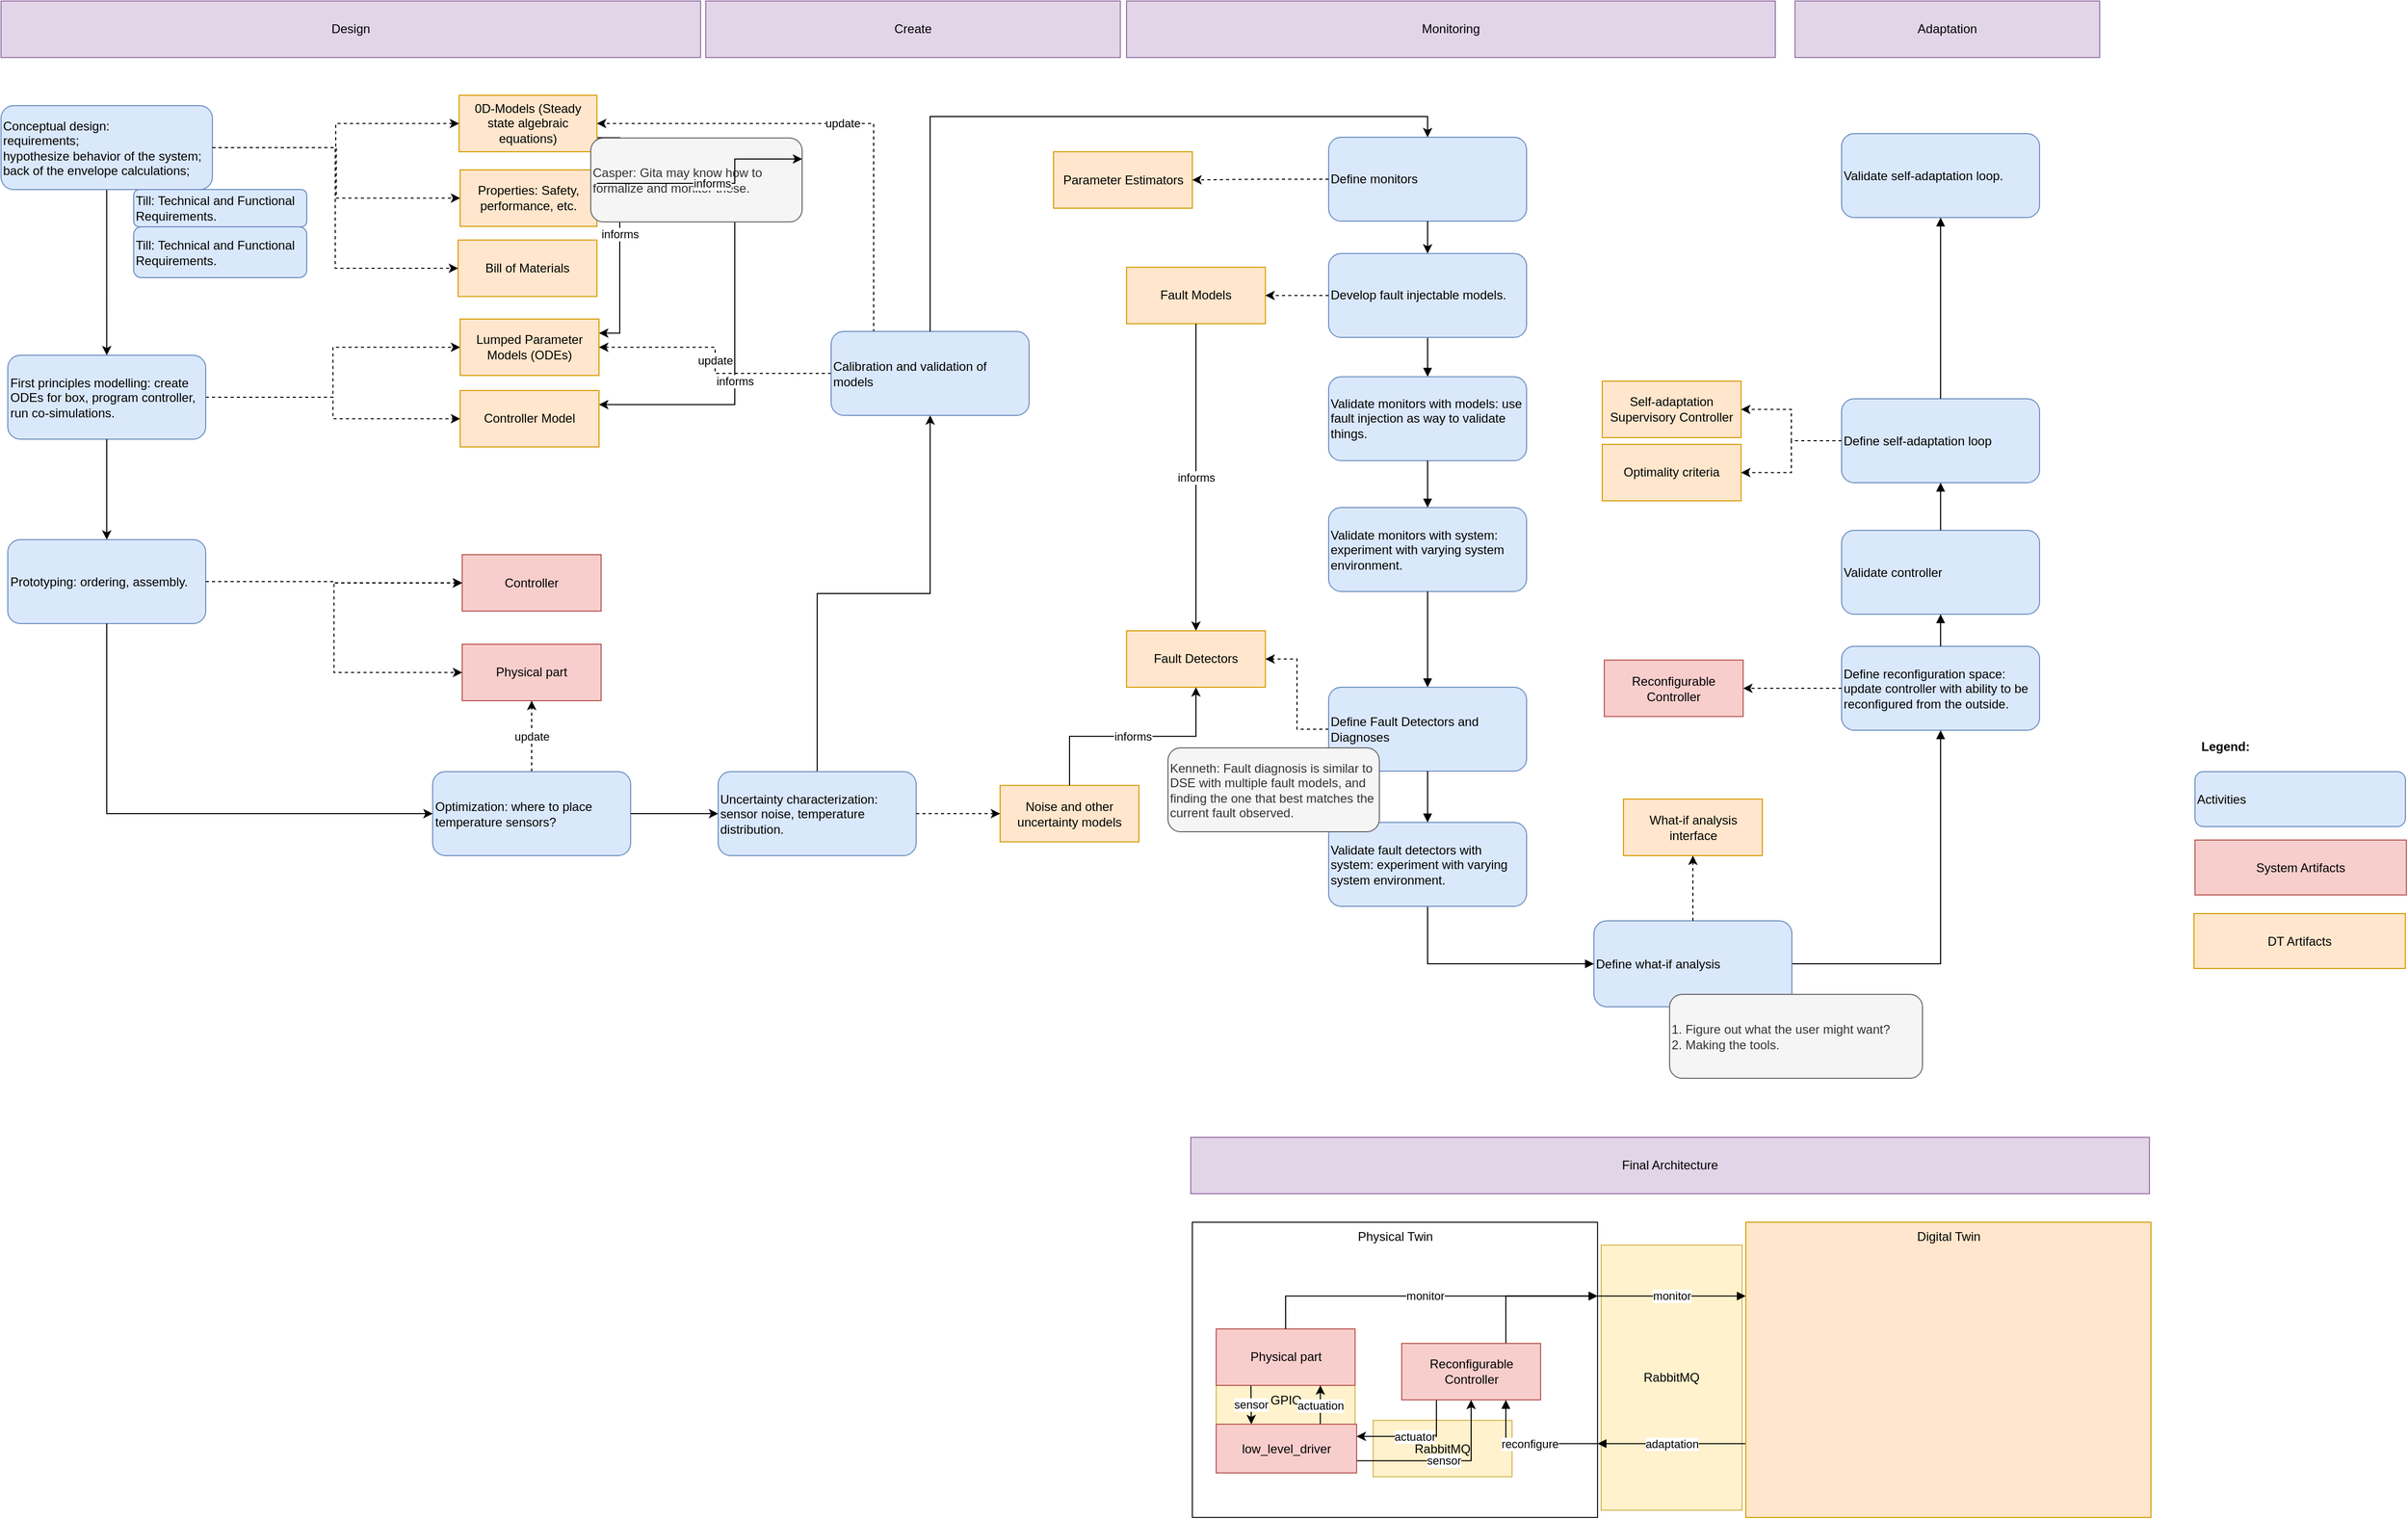 <mxfile compressed="false" version="13.5.1" type="device">
  <diagram id="1IEk_Nb3fTFsxIXIZDjR" name="Page-1">
    <mxGraphModel dx="1678" dy="1795" grid="0" gridSize="10" guides="1" tooltips="1" connect="1" arrows="1" fold="1" page="0" pageScale="1" pageWidth="850" pageHeight="1100" math="0" shadow="0">
      <root>
        <mxCell id="0" />
        <mxCell id="1" parent="0" />
        <mxCell id="XPaDr9P8O5qwsFQGAHVm-8" value="RabbitMQ" style="rounded=0;whiteSpace=wrap;html=1;align=center;fillColor=#fff2cc;strokeColor=#d6b656;" parent="1" vertex="1">
          <mxGeometry x="1397" y="716" width="136" height="256" as="geometry" />
        </mxCell>
        <mxCell id="Xfdw-Jkxc4dPvAUYHgu_-67" value="Physical Twin" style="rounded=0;whiteSpace=wrap;html=1;align=center;verticalAlign=top;fillColor=none;strokeColor=#121212;" parent="1" vertex="1">
          <mxGeometry x="1002.53" y="694" width="390.94" height="285" as="geometry" />
        </mxCell>
        <mxCell id="XPaDr9P8O5qwsFQGAHVm-7" value="GPIO" style="rounded=0;whiteSpace=wrap;html=1;align=center;fillColor=#fff2cc;strokeColor=#d6b656;" parent="1" vertex="1">
          <mxGeometry x="1025.53" y="841" width="134" height="49" as="geometry" />
        </mxCell>
        <mxCell id="XPaDr9P8O5qwsFQGAHVm-6" value="RabbitMQ" style="rounded=0;whiteSpace=wrap;html=1;align=center;fillColor=#fff2cc;strokeColor=#d6b656;" parent="1" vertex="1">
          <mxGeometry x="1177" y="885.25" width="134" height="54.5" as="geometry" />
        </mxCell>
        <mxCell id="Xfdw-Jkxc4dPvAUYHgu_-7" style="edgeStyle=orthogonalEdgeStyle;rounded=0;orthogonalLoop=1;jettySize=auto;html=1;" parent="1" source="Xfdw-Jkxc4dPvAUYHgu_-10" target="Xfdw-Jkxc4dPvAUYHgu_-14" edge="1">
          <mxGeometry relative="1" as="geometry">
            <mxPoint x="-100.983" y="-269" as="sourcePoint" />
          </mxGeometry>
        </mxCell>
        <mxCell id="Xfdw-Jkxc4dPvAUYHgu_-20" style="edgeStyle=orthogonalEdgeStyle;rounded=0;orthogonalLoop=1;jettySize=auto;html=1;dashed=1;" parent="1" source="Xfdw-Jkxc4dPvAUYHgu_-10" target="Xfdw-Jkxc4dPvAUYHgu_-19" edge="1">
          <mxGeometry relative="1" as="geometry" />
        </mxCell>
        <mxCell id="Xfdw-Jkxc4dPvAUYHgu_-10" value="&lt;span&gt;Conceptual design:&amp;nbsp;&lt;/span&gt;&lt;br&gt;&lt;span&gt;requirements;&amp;nbsp;&lt;/span&gt;&lt;br&gt;&lt;span&gt;hypothesize behavior of the system;&amp;nbsp;&lt;/span&gt;&lt;br&gt;&lt;span&gt;back of the envelope calculations;&lt;/span&gt;" style="rounded=1;whiteSpace=wrap;html=1;align=left;fillColor=#dae8fc;strokeColor=#6c8ebf;" parent="1" vertex="1">
          <mxGeometry x="-147" y="-384" width="203.937" height="81" as="geometry" />
        </mxCell>
        <mxCell id="Xfdw-Jkxc4dPvAUYHgu_-32" value="informs" style="edgeStyle=orthogonalEdgeStyle;rounded=0;orthogonalLoop=1;jettySize=auto;html=1;entryX=1;entryY=0.25;entryDx=0;entryDy=0;exitX=1;exitY=0.75;exitDx=0;exitDy=0;" parent="1" source="Xfdw-Jkxc4dPvAUYHgu_-12" target="Xfdw-Jkxc4dPvAUYHgu_-21" edge="1">
          <mxGeometry relative="1" as="geometry" />
        </mxCell>
        <mxCell id="Xfdw-Jkxc4dPvAUYHgu_-12" value="0D-Models (Steady state algebraic equations)" style="rounded=0;whiteSpace=wrap;html=1;align=center;fillColor=#ffe6cc;strokeColor=#d79b00;" parent="1" vertex="1">
          <mxGeometry x="295" y="-394" width="133" height="54.5" as="geometry" />
        </mxCell>
        <mxCell id="Xfdw-Jkxc4dPvAUYHgu_-13" style="edgeStyle=orthogonalEdgeStyle;rounded=0;orthogonalLoop=1;jettySize=auto;html=1;dashed=1;" parent="1" source="Xfdw-Jkxc4dPvAUYHgu_-10" target="Xfdw-Jkxc4dPvAUYHgu_-12" edge="1">
          <mxGeometry relative="1" as="geometry">
            <mxPoint x="248.5" y="-186.517" as="sourcePoint" />
            <mxPoint x="15.5" y="-294" as="targetPoint" />
          </mxGeometry>
        </mxCell>
        <mxCell id="Xfdw-Jkxc4dPvAUYHgu_-22" style="edgeStyle=orthogonalEdgeStyle;rounded=0;orthogonalLoop=1;jettySize=auto;html=1;dashed=1;" parent="1" source="Xfdw-Jkxc4dPvAUYHgu_-14" target="Xfdw-Jkxc4dPvAUYHgu_-21" edge="1">
          <mxGeometry relative="1" as="geometry" />
        </mxCell>
        <mxCell id="Xfdw-Jkxc4dPvAUYHgu_-24" style="edgeStyle=orthogonalEdgeStyle;rounded=0;orthogonalLoop=1;jettySize=auto;html=1;dashed=1;" parent="1" source="Xfdw-Jkxc4dPvAUYHgu_-14" target="Xfdw-Jkxc4dPvAUYHgu_-23" edge="1">
          <mxGeometry relative="1" as="geometry" />
        </mxCell>
        <mxCell id="Xfdw-Jkxc4dPvAUYHgu_-14" value="First principles modelling: create ODEs for box, program controller, run co-simulations." style="rounded=1;whiteSpace=wrap;html=1;align=left;fillColor=#dae8fc;strokeColor=#6c8ebf;" parent="1" vertex="1">
          <mxGeometry x="-140.5" y="-143" width="191" height="81" as="geometry" />
        </mxCell>
        <mxCell id="Xfdw-Jkxc4dPvAUYHgu_-17" value="System Artifacts" style="rounded=0;whiteSpace=wrap;html=1;align=center;fillColor=#f8cecc;strokeColor=#b85450;" parent="1" vertex="1">
          <mxGeometry x="1970" y="325" width="203.937" height="53" as="geometry" />
        </mxCell>
        <mxCell id="Xfdw-Jkxc4dPvAUYHgu_-18" value="DT Artifacts" style="rounded=0;whiteSpace=wrap;html=1;align=center;fillColor=#ffe6cc;strokeColor=#d79b00;" parent="1" vertex="1">
          <mxGeometry x="1969" y="396" width="203.937" height="53" as="geometry" />
        </mxCell>
        <mxCell id="Xfdw-Jkxc4dPvAUYHgu_-34" value="informs" style="edgeStyle=orthogonalEdgeStyle;rounded=0;orthogonalLoop=1;jettySize=auto;html=1;entryX=1;entryY=0.25;entryDx=0;entryDy=0;" parent="1" source="eqjgwghVcDIJU0efO2f4-1" target="Xfdw-Jkxc4dPvAUYHgu_-23" edge="1">
          <mxGeometry relative="1" as="geometry">
            <Array as="points">
              <mxPoint x="561" y="-95" />
            </Array>
          </mxGeometry>
        </mxCell>
        <mxCell id="Xfdw-Jkxc4dPvAUYHgu_-19" value="Properties: Safety, performance, etc." style="rounded=0;whiteSpace=wrap;html=1;align=center;fillColor=#ffe6cc;strokeColor=#d79b00;" parent="1" vertex="1">
          <mxGeometry x="296" y="-322" width="132" height="54.5" as="geometry" />
        </mxCell>
        <mxCell id="Xfdw-Jkxc4dPvAUYHgu_-21" value="Lumped Parameter Models (ODEs)" style="rounded=0;whiteSpace=wrap;html=1;align=center;fillColor=#ffe6cc;strokeColor=#d79b00;" parent="1" vertex="1">
          <mxGeometry x="296" y="-178" width="134" height="54.5" as="geometry" />
        </mxCell>
        <mxCell id="Xfdw-Jkxc4dPvAUYHgu_-23" value="Controller Model" style="rounded=0;whiteSpace=wrap;html=1;align=center;fillColor=#ffe6cc;strokeColor=#d79b00;" parent="1" vertex="1">
          <mxGeometry x="296" y="-109" width="134" height="54.5" as="geometry" />
        </mxCell>
        <mxCell id="Xfdw-Jkxc4dPvAUYHgu_-50" style="edgeStyle=orthogonalEdgeStyle;rounded=0;orthogonalLoop=1;jettySize=auto;html=1;dashed=1;" parent="1" source="Xfdw-Jkxc4dPvAUYHgu_-25" target="Xfdw-Jkxc4dPvAUYHgu_-49" edge="1">
          <mxGeometry relative="1" as="geometry" />
        </mxCell>
        <mxCell id="Xfdw-Jkxc4dPvAUYHgu_-25" value="Prototyping: ordering, assembly." style="rounded=1;whiteSpace=wrap;html=1;align=left;fillColor=#dae8fc;strokeColor=#6c8ebf;" parent="1" vertex="1">
          <mxGeometry x="-140.5" y="35" width="191" height="81" as="geometry" />
        </mxCell>
        <mxCell id="Xfdw-Jkxc4dPvAUYHgu_-26" value="Bill of Materials" style="rounded=0;whiteSpace=wrap;html=1;align=center;fillColor=#ffe6cc;strokeColor=#d79b00;" parent="1" vertex="1">
          <mxGeometry x="294" y="-254.25" width="134" height="54.5" as="geometry" />
        </mxCell>
        <mxCell id="Xfdw-Jkxc4dPvAUYHgu_-27" style="edgeStyle=orthogonalEdgeStyle;rounded=0;orthogonalLoop=1;jettySize=auto;html=1;dashed=1;entryX=0;entryY=0.5;entryDx=0;entryDy=0;" parent="1" source="Xfdw-Jkxc4dPvAUYHgu_-10" target="Xfdw-Jkxc4dPvAUYHgu_-26" edge="1">
          <mxGeometry relative="1" as="geometry">
            <mxPoint x="66.937" y="-333.5" as="sourcePoint" />
            <mxPoint x="404.0" y="-298.75" as="targetPoint" />
          </mxGeometry>
        </mxCell>
        <mxCell id="Xfdw-Jkxc4dPvAUYHgu_-28" style="edgeStyle=orthogonalEdgeStyle;rounded=0;orthogonalLoop=1;jettySize=auto;html=1;" parent="1" source="Xfdw-Jkxc4dPvAUYHgu_-14" target="Xfdw-Jkxc4dPvAUYHgu_-25" edge="1">
          <mxGeometry relative="1" as="geometry">
            <mxPoint x="-35.083" y="-293" as="sourcePoint" />
            <mxPoint x="-35" y="-133" as="targetPoint" />
          </mxGeometry>
        </mxCell>
        <mxCell id="Xfdw-Jkxc4dPvAUYHgu_-29" value="Physical part" style="rounded=0;whiteSpace=wrap;html=1;align=center;fillColor=#f8cecc;strokeColor=#b85450;" parent="1" vertex="1">
          <mxGeometry x="298" y="136" width="134" height="54.5" as="geometry" />
        </mxCell>
        <mxCell id="Xfdw-Jkxc4dPvAUYHgu_-37" value="update" style="edgeStyle=orthogonalEdgeStyle;rounded=0;orthogonalLoop=1;jettySize=auto;html=1;entryX=1;entryY=0.5;entryDx=0;entryDy=0;dashed=1;exitX=0.25;exitY=0;exitDx=0;exitDy=0;" parent="1" source="Xfdw-Jkxc4dPvAUYHgu_-38" target="Xfdw-Jkxc4dPvAUYHgu_-12" edge="1">
          <mxGeometry relative="1" as="geometry">
            <Array as="points">
              <mxPoint x="695" y="-166" />
              <mxPoint x="695" y="-367" />
            </Array>
          </mxGeometry>
        </mxCell>
        <mxCell id="Xfdw-Jkxc4dPvAUYHgu_-41" value="update" style="edgeStyle=orthogonalEdgeStyle;rounded=0;orthogonalLoop=1;jettySize=auto;html=1;dashed=1;" parent="1" source="Xfdw-Jkxc4dPvAUYHgu_-31" target="Xfdw-Jkxc4dPvAUYHgu_-29" edge="1">
          <mxGeometry relative="1" as="geometry" />
        </mxCell>
        <mxCell id="Xfdw-Jkxc4dPvAUYHgu_-31" value="Optimization: where to place temperature sensors?" style="rounded=1;whiteSpace=wrap;html=1;align=left;fillColor=#dae8fc;strokeColor=#6c8ebf;" parent="1" vertex="1">
          <mxGeometry x="269.5" y="259" width="191" height="81" as="geometry" />
        </mxCell>
        <mxCell id="Xfdw-Jkxc4dPvAUYHgu_-36" style="edgeStyle=orthogonalEdgeStyle;rounded=0;orthogonalLoop=1;jettySize=auto;html=1;exitX=0.5;exitY=1;exitDx=0;exitDy=0;entryX=0;entryY=0.5;entryDx=0;entryDy=0;" parent="1" source="Xfdw-Jkxc4dPvAUYHgu_-25" target="Xfdw-Jkxc4dPvAUYHgu_-31" edge="1">
          <mxGeometry relative="1" as="geometry">
            <mxPoint x="-35" y="-52" as="sourcePoint" />
            <mxPoint x="-35" y="45" as="targetPoint" />
          </mxGeometry>
        </mxCell>
        <mxCell id="Xfdw-Jkxc4dPvAUYHgu_-39" value="update" style="edgeStyle=orthogonalEdgeStyle;rounded=0;orthogonalLoop=1;jettySize=auto;html=1;entryX=1;entryY=0.5;entryDx=0;entryDy=0;dashed=1;" parent="1" source="Xfdw-Jkxc4dPvAUYHgu_-38" target="Xfdw-Jkxc4dPvAUYHgu_-21" edge="1">
          <mxGeometry relative="1" as="geometry" />
        </mxCell>
        <mxCell id="Xfdw-Jkxc4dPvAUYHgu_-38" value="Calibration and validation of models" style="rounded=1;whiteSpace=wrap;html=1;align=left;fillColor=#dae8fc;strokeColor=#6c8ebf;" parent="1" vertex="1">
          <mxGeometry x="654" y="-166" width="191" height="81" as="geometry" />
        </mxCell>
        <mxCell id="Xfdw-Jkxc4dPvAUYHgu_-40" style="edgeStyle=orthogonalEdgeStyle;rounded=0;orthogonalLoop=1;jettySize=auto;html=1;" parent="1" source="Xfdw-Jkxc4dPvAUYHgu_-96" target="Xfdw-Jkxc4dPvAUYHgu_-38" edge="1">
          <mxGeometry relative="1" as="geometry">
            <mxPoint x="-35" y="126" as="sourcePoint" />
            <mxPoint x="828" y="126" as="targetPoint" />
          </mxGeometry>
        </mxCell>
        <mxCell id="Xfdw-Jkxc4dPvAUYHgu_-42" value="&lt;span style=&quot;text-align: center&quot;&gt;Activities&lt;/span&gt;" style="rounded=1;whiteSpace=wrap;html=1;align=left;fillColor=#dae8fc;strokeColor=#6c8ebf;" parent="1" vertex="1">
          <mxGeometry x="1970" y="259" width="203" height="53" as="geometry" />
        </mxCell>
        <mxCell id="Xfdw-Jkxc4dPvAUYHgu_-44" value="Design" style="rounded=0;whiteSpace=wrap;html=1;align=center;fillColor=#e1d5e7;strokeColor=#9673a6;" parent="1" vertex="1">
          <mxGeometry x="-147" y="-485" width="675" height="54.5" as="geometry" />
        </mxCell>
        <mxCell id="Xfdw-Jkxc4dPvAUYHgu_-45" value="Monitoring" style="rounded=0;whiteSpace=wrap;html=1;align=center;fillColor=#e1d5e7;strokeColor=#9673a6;" parent="1" vertex="1">
          <mxGeometry x="939" y="-485" width="626" height="54.5" as="geometry" />
        </mxCell>
        <mxCell id="Xfdw-Jkxc4dPvAUYHgu_-46" value="Define reconfiguration space: update controller with ability to be reconfigured from the outside." style="rounded=1;whiteSpace=wrap;html=1;align=left;fillColor=#dae8fc;strokeColor=#6c8ebf;" parent="1" vertex="1">
          <mxGeometry x="1629" y="138" width="191" height="81" as="geometry" />
        </mxCell>
        <mxCell id="Xfdw-Jkxc4dPvAUYHgu_-52" value="Define monitors" style="rounded=1;whiteSpace=wrap;html=1;align=left;fillColor=#dae8fc;strokeColor=#6c8ebf;" parent="1" vertex="1">
          <mxGeometry x="1134" y="-353.5" width="191" height="81" as="geometry" />
        </mxCell>
        <mxCell id="Xfdw-Jkxc4dPvAUYHgu_-54" value="Parameter Estimators" style="rounded=0;whiteSpace=wrap;html=1;align=center;fillColor=#ffe6cc;strokeColor=#d79b00;" parent="1" vertex="1">
          <mxGeometry x="868.53" y="-339.5" width="134" height="54.5" as="geometry" />
        </mxCell>
        <mxCell id="Xfdw-Jkxc4dPvAUYHgu_-74" style="edgeStyle=orthogonalEdgeStyle;rounded=0;orthogonalLoop=1;jettySize=auto;html=1;endArrow=block;endFill=1;" parent="1" source="Xfdw-Jkxc4dPvAUYHgu_-55" target="Xfdw-Jkxc4dPvAUYHgu_-75" edge="1">
          <mxGeometry relative="1" as="geometry" />
        </mxCell>
        <mxCell id="Xfdw-Jkxc4dPvAUYHgu_-55" value="Develop fault injectable models." style="rounded=1;whiteSpace=wrap;html=1;align=left;fillColor=#dae8fc;strokeColor=#6c8ebf;" parent="1" vertex="1">
          <mxGeometry x="1134" y="-241.25" width="191" height="81" as="geometry" />
        </mxCell>
        <mxCell id="Xfdw-Jkxc4dPvAUYHgu_-57" style="edgeStyle=orthogonalEdgeStyle;rounded=0;orthogonalLoop=1;jettySize=auto;html=1;" parent="1" source="Xfdw-Jkxc4dPvAUYHgu_-52" target="Xfdw-Jkxc4dPvAUYHgu_-55" edge="1">
          <mxGeometry relative="1" as="geometry">
            <mxPoint x="1016" y="-298.75" as="sourcePoint" />
            <mxPoint x="1090" y="-298.75" as="targetPoint" />
          </mxGeometry>
        </mxCell>
        <mxCell id="Xfdw-Jkxc4dPvAUYHgu_-58" value="Fault Detectors" style="rounded=0;whiteSpace=wrap;html=1;align=center;fillColor=#ffe6cc;strokeColor=#d79b00;" parent="1" vertex="1">
          <mxGeometry x="939" y="123" width="134" height="54.5" as="geometry" />
        </mxCell>
        <mxCell id="Xfdw-Jkxc4dPvAUYHgu_-60" style="edgeStyle=orthogonalEdgeStyle;rounded=0;orthogonalLoop=1;jettySize=auto;html=1;dashed=1;" parent="1" source="Xfdw-Jkxc4dPvAUYHgu_-52" target="Xfdw-Jkxc4dPvAUYHgu_-54" edge="1">
          <mxGeometry relative="1" as="geometry">
            <mxPoint x="40.937" y="-333.529" as="sourcePoint" />
            <mxPoint x="378" y="-298.706" as="targetPoint" />
          </mxGeometry>
        </mxCell>
        <mxCell id="Xfdw-Jkxc4dPvAUYHgu_-61" style="edgeStyle=orthogonalEdgeStyle;rounded=0;orthogonalLoop=1;jettySize=auto;html=1;dashed=1;exitX=0;exitY=0.5;exitDx=0;exitDy=0;entryX=1;entryY=0.5;entryDx=0;entryDy=0;" parent="1" source="Xfdw-Jkxc4dPvAUYHgu_-106" target="Xfdw-Jkxc4dPvAUYHgu_-58" edge="1">
          <mxGeometry relative="1" as="geometry">
            <mxPoint x="1281" y="-298.706" as="sourcePoint" />
            <mxPoint x="1408" y="-324.706" as="targetPoint" />
          </mxGeometry>
        </mxCell>
        <mxCell id="Xfdw-Jkxc4dPvAUYHgu_-68" value="monitor" style="edgeStyle=orthogonalEdgeStyle;rounded=0;orthogonalLoop=1;jettySize=auto;html=1;exitX=1;exitY=0.25;exitDx=0;exitDy=0;entryX=0;entryY=0.25;entryDx=0;entryDy=0;endArrow=block;endFill=1;" parent="1" source="Xfdw-Jkxc4dPvAUYHgu_-67" target="Xfdw-Jkxc4dPvAUYHgu_-114" edge="1">
          <mxGeometry relative="1" as="geometry" />
        </mxCell>
        <mxCell id="Xfdw-Jkxc4dPvAUYHgu_-69" value="adaptation" style="edgeStyle=orthogonalEdgeStyle;rounded=0;orthogonalLoop=1;jettySize=auto;html=1;endArrow=block;endFill=1;exitX=0;exitY=0.75;exitDx=0;exitDy=0;entryX=1;entryY=0.75;entryDx=0;entryDy=0;" parent="1" source="Xfdw-Jkxc4dPvAUYHgu_-114" target="Xfdw-Jkxc4dPvAUYHgu_-67" edge="1">
          <mxGeometry relative="1" as="geometry">
            <mxPoint x="1461.467" y="874.22" as="sourcePoint" />
            <mxPoint x="1605.53" y="874.22" as="targetPoint" />
          </mxGeometry>
        </mxCell>
        <mxCell id="Xfdw-Jkxc4dPvAUYHgu_-70" value="Adaptation" style="rounded=0;whiteSpace=wrap;html=1;align=center;fillColor=#e1d5e7;strokeColor=#9673a6;" parent="1" vertex="1">
          <mxGeometry x="1584" y="-485" width="294" height="54.5" as="geometry" />
        </mxCell>
        <mxCell id="Xfdw-Jkxc4dPvAUYHgu_-72" style="edgeStyle=orthogonalEdgeStyle;rounded=0;orthogonalLoop=1;jettySize=auto;html=1;entryX=0.5;entryY=0;entryDx=0;entryDy=0;exitX=0.5;exitY=0;exitDx=0;exitDy=0;" parent="1" source="Xfdw-Jkxc4dPvAUYHgu_-38" target="Xfdw-Jkxc4dPvAUYHgu_-52" edge="1">
          <mxGeometry relative="1" as="geometry">
            <mxPoint x="827.5" y="-4.25" as="sourcePoint" />
            <mxPoint x="827.5" y="-58" as="targetPoint" />
          </mxGeometry>
        </mxCell>
        <mxCell id="Xfdw-Jkxc4dPvAUYHgu_-73" value="Validate monitors with system: experiment with varying system environment." style="rounded=1;whiteSpace=wrap;html=1;align=left;fillColor=#dae8fc;strokeColor=#6c8ebf;" parent="1" vertex="1">
          <mxGeometry x="1134" y="4" width="191" height="81" as="geometry" />
        </mxCell>
        <mxCell id="Xfdw-Jkxc4dPvAUYHgu_-75" value="Validate monitors with models: use fault injection as way to validate things." style="rounded=1;whiteSpace=wrap;html=1;align=left;fillColor=#dae8fc;strokeColor=#6c8ebf;" parent="1" vertex="1">
          <mxGeometry x="1134" y="-122.25" width="191" height="81" as="geometry" />
        </mxCell>
        <mxCell id="Xfdw-Jkxc4dPvAUYHgu_-76" style="edgeStyle=orthogonalEdgeStyle;rounded=0;orthogonalLoop=1;jettySize=auto;html=1;endArrow=block;endFill=1;" parent="1" source="Xfdw-Jkxc4dPvAUYHgu_-75" target="Xfdw-Jkxc4dPvAUYHgu_-73" edge="1">
          <mxGeometry relative="1" as="geometry">
            <mxPoint x="1185.5" y="-146" as="sourcePoint" />
            <mxPoint x="1185.5" y="-88" as="targetPoint" />
          </mxGeometry>
        </mxCell>
        <mxCell id="Xfdw-Jkxc4dPvAUYHgu_-77" style="edgeStyle=orthogonalEdgeStyle;rounded=0;orthogonalLoop=1;jettySize=auto;html=1;endArrow=block;endFill=1;entryX=0.5;entryY=1;entryDx=0;entryDy=0;" parent="1" source="Xfdw-Jkxc4dPvAUYHgu_-63" target="Xfdw-Jkxc4dPvAUYHgu_-46" edge="1">
          <mxGeometry relative="1" as="geometry">
            <mxPoint x="1185.5" y="-7" as="sourcePoint" />
            <mxPoint x="1185.5" y="50.5" as="targetPoint" />
          </mxGeometry>
        </mxCell>
        <mxCell id="Xfdw-Jkxc4dPvAUYHgu_-63" value="Define what-if analysis" style="rounded=1;whiteSpace=wrap;html=1;align=left;fillColor=#dae8fc;strokeColor=#6c8ebf;" parent="1" vertex="1">
          <mxGeometry x="1390" y="403" width="191" height="83" as="geometry" />
        </mxCell>
        <mxCell id="Xfdw-Jkxc4dPvAUYHgu_-78" style="edgeStyle=orthogonalEdgeStyle;rounded=0;orthogonalLoop=1;jettySize=auto;html=1;endArrow=block;endFill=1;exitX=0.5;exitY=1;exitDx=0;exitDy=0;" parent="1" source="Xfdw-Jkxc4dPvAUYHgu_-73" target="Xfdw-Jkxc4dPvAUYHgu_-106" edge="1">
          <mxGeometry relative="1" as="geometry">
            <mxPoint x="1175.5" y="121.5" as="sourcePoint" />
            <mxPoint x="1976.5" y="214.5" as="targetPoint" />
          </mxGeometry>
        </mxCell>
        <mxCell id="Xfdw-Jkxc4dPvAUYHgu_-79" value="Validate controller" style="rounded=1;whiteSpace=wrap;html=1;align=left;fillColor=#dae8fc;strokeColor=#6c8ebf;" parent="1" vertex="1">
          <mxGeometry x="1629" y="26" width="191" height="81" as="geometry" />
        </mxCell>
        <mxCell id="Xfdw-Jkxc4dPvAUYHgu_-80" style="edgeStyle=orthogonalEdgeStyle;rounded=0;orthogonalLoop=1;jettySize=auto;html=1;endArrow=block;endFill=1;" parent="1" source="Xfdw-Jkxc4dPvAUYHgu_-46" target="Xfdw-Jkxc4dPvAUYHgu_-79" edge="1">
          <mxGeometry relative="1" as="geometry">
            <mxPoint x="1185.5" y="321" as="sourcePoint" />
            <mxPoint x="1734.5" y="229" as="targetPoint" />
          </mxGeometry>
        </mxCell>
        <mxCell id="Xfdw-Jkxc4dPvAUYHgu_-81" value="Define self-adaptation loop" style="rounded=1;whiteSpace=wrap;html=1;align=left;fillColor=#dae8fc;strokeColor=#6c8ebf;" parent="1" vertex="1">
          <mxGeometry x="1629" y="-101" width="191" height="81" as="geometry" />
        </mxCell>
        <mxCell id="Xfdw-Jkxc4dPvAUYHgu_-82" style="edgeStyle=orthogonalEdgeStyle;rounded=0;orthogonalLoop=1;jettySize=auto;html=1;endArrow=block;endFill=1;" parent="1" source="Xfdw-Jkxc4dPvAUYHgu_-79" target="Xfdw-Jkxc4dPvAUYHgu_-81" edge="1">
          <mxGeometry relative="1" as="geometry">
            <mxPoint x="1734.5" y="148" as="sourcePoint" />
            <mxPoint x="1734.5" y="117" as="targetPoint" />
          </mxGeometry>
        </mxCell>
        <mxCell id="Xfdw-Jkxc4dPvAUYHgu_-83" value="Self-adaptation Supervisory Controller" style="rounded=0;whiteSpace=wrap;html=1;align=center;fillColor=#ffe6cc;strokeColor=#d79b00;" parent="1" vertex="1">
          <mxGeometry x="1398" y="-118" width="134" height="54.5" as="geometry" />
        </mxCell>
        <mxCell id="Xfdw-Jkxc4dPvAUYHgu_-84" value="Optimality criteria" style="rounded=0;whiteSpace=wrap;html=1;align=center;fillColor=#ffe6cc;strokeColor=#d79b00;" parent="1" vertex="1">
          <mxGeometry x="1398" y="-57" width="134" height="54.5" as="geometry" />
        </mxCell>
        <mxCell id="Xfdw-Jkxc4dPvAUYHgu_-86" style="edgeStyle=orthogonalEdgeStyle;rounded=0;orthogonalLoop=1;jettySize=auto;html=1;dashed=1;" parent="1" source="Xfdw-Jkxc4dPvAUYHgu_-81" target="Xfdw-Jkxc4dPvAUYHgu_-83" edge="1">
          <mxGeometry relative="1" as="geometry">
            <mxPoint x="1281" y="-298.7" as="sourcePoint" />
            <mxPoint x="1408" y="-246.7" as="targetPoint" />
          </mxGeometry>
        </mxCell>
        <mxCell id="Xfdw-Jkxc4dPvAUYHgu_-87" style="edgeStyle=orthogonalEdgeStyle;rounded=0;orthogonalLoop=1;jettySize=auto;html=1;dashed=1;" parent="1" source="Xfdw-Jkxc4dPvAUYHgu_-81" target="Xfdw-Jkxc4dPvAUYHgu_-84" edge="1">
          <mxGeometry relative="1" as="geometry">
            <mxPoint x="1639" y="-50.5" as="sourcePoint" />
            <mxPoint x="1542" y="-80.7" as="targetPoint" />
          </mxGeometry>
        </mxCell>
        <mxCell id="Xfdw-Jkxc4dPvAUYHgu_-88" value="Validate self-adaptation loop." style="rounded=1;whiteSpace=wrap;html=1;align=left;fillColor=#dae8fc;strokeColor=#6c8ebf;" parent="1" vertex="1">
          <mxGeometry x="1629" y="-357" width="191" height="81" as="geometry" />
        </mxCell>
        <mxCell id="Xfdw-Jkxc4dPvAUYHgu_-89" style="edgeStyle=orthogonalEdgeStyle;rounded=0;orthogonalLoop=1;jettySize=auto;html=1;endArrow=block;endFill=1;" parent="1" source="Xfdw-Jkxc4dPvAUYHgu_-81" target="Xfdw-Jkxc4dPvAUYHgu_-88" edge="1">
          <mxGeometry relative="1" as="geometry">
            <mxPoint x="1734.5" y="36" as="sourcePoint" />
            <mxPoint x="1734.5" y="-10" as="targetPoint" />
          </mxGeometry>
        </mxCell>
        <mxCell id="Xfdw-Jkxc4dPvAUYHgu_-94" value="Noise and other uncertainty models" style="rounded=0;whiteSpace=wrap;html=1;align=center;fillColor=#ffe6cc;strokeColor=#d79b00;" parent="1" vertex="1">
          <mxGeometry x="817" y="272.25" width="134" height="54.5" as="geometry" />
        </mxCell>
        <mxCell id="Xfdw-Jkxc4dPvAUYHgu_-96" value="Uncertainty characterization: sensor noise, temperature distribution." style="rounded=1;whiteSpace=wrap;html=1;align=left;fillColor=#dae8fc;strokeColor=#6c8ebf;" parent="1" vertex="1">
          <mxGeometry x="545" y="259" width="191" height="81" as="geometry" />
        </mxCell>
        <mxCell id="Xfdw-Jkxc4dPvAUYHgu_-97" style="edgeStyle=orthogonalEdgeStyle;rounded=0;orthogonalLoop=1;jettySize=auto;html=1;entryX=0;entryY=0.5;entryDx=0;entryDy=0;" parent="1" source="Xfdw-Jkxc4dPvAUYHgu_-31" target="Xfdw-Jkxc4dPvAUYHgu_-96" edge="1">
          <mxGeometry relative="1" as="geometry">
            <mxPoint x="817.5" y="-14.25" as="sourcePoint" />
            <mxPoint x="817.5" y="-184" as="targetPoint" />
          </mxGeometry>
        </mxCell>
        <mxCell id="Xfdw-Jkxc4dPvAUYHgu_-98" style="edgeStyle=orthogonalEdgeStyle;rounded=0;orthogonalLoop=1;jettySize=auto;html=1;entryX=0;entryY=0.5;entryDx=0;entryDy=0;dashed=1;" parent="1" source="Xfdw-Jkxc4dPvAUYHgu_-96" target="Xfdw-Jkxc4dPvAUYHgu_-94" edge="1">
          <mxGeometry relative="1" as="geometry">
            <mxPoint x="732" y="-292.5" as="sourcePoint" />
            <mxPoint x="510" y="-146.75" as="targetPoint" />
          </mxGeometry>
        </mxCell>
        <mxCell id="Xfdw-Jkxc4dPvAUYHgu_-100" value="informs" style="edgeStyle=orthogonalEdgeStyle;rounded=0;orthogonalLoop=1;jettySize=auto;html=1;" parent="1" source="Xfdw-Jkxc4dPvAUYHgu_-94" target="Xfdw-Jkxc4dPvAUYHgu_-58" edge="1">
          <mxGeometry relative="1" as="geometry">
            <mxPoint x="502" y="-298.7" as="sourcePoint" />
            <mxPoint x="510" y="-85.75" as="targetPoint" />
          </mxGeometry>
        </mxCell>
        <mxCell id="Xfdw-Jkxc4dPvAUYHgu_-49" value="Controller" style="rounded=0;whiteSpace=wrap;html=1;align=center;fillColor=#f8cecc;strokeColor=#b85450;" parent="1" vertex="1">
          <mxGeometry x="298" y="49.5" width="134" height="54.5" as="geometry" />
        </mxCell>
        <mxCell id="Xfdw-Jkxc4dPvAUYHgu_-101" style="edgeStyle=orthogonalEdgeStyle;rounded=0;orthogonalLoop=1;jettySize=auto;html=1;dashed=1;" parent="1" source="Xfdw-Jkxc4dPvAUYHgu_-25" target="Xfdw-Jkxc4dPvAUYHgu_-49" edge="1">
          <mxGeometry relative="1" as="geometry">
            <mxPoint x="50.5" y="75.571" as="sourcePoint" />
            <mxPoint x="365" y="153" as="targetPoint" />
          </mxGeometry>
        </mxCell>
        <mxCell id="Xfdw-Jkxc4dPvAUYHgu_-102" style="edgeStyle=orthogonalEdgeStyle;rounded=0;orthogonalLoop=1;jettySize=auto;html=1;dashed=1;entryX=0;entryY=0.5;entryDx=0;entryDy=0;" parent="1" source="Xfdw-Jkxc4dPvAUYHgu_-25" target="Xfdw-Jkxc4dPvAUYHgu_-29" edge="1">
          <mxGeometry relative="1" as="geometry">
            <mxPoint x="60.5" y="85.571" as="sourcePoint" />
            <mxPoint x="319" y="83.286" as="targetPoint" />
          </mxGeometry>
        </mxCell>
        <mxCell id="Xfdw-Jkxc4dPvAUYHgu_-103" value="Fault Models" style="rounded=0;whiteSpace=wrap;html=1;align=center;fillColor=#ffe6cc;strokeColor=#d79b00;" parent="1" vertex="1">
          <mxGeometry x="939" y="-228" width="134" height="54.5" as="geometry" />
        </mxCell>
        <mxCell id="Xfdw-Jkxc4dPvAUYHgu_-104" style="edgeStyle=orthogonalEdgeStyle;rounded=0;orthogonalLoop=1;jettySize=auto;html=1;dashed=1;exitX=0;exitY=0.5;exitDx=0;exitDy=0;entryX=1;entryY=0.5;entryDx=0;entryDy=0;" parent="1" source="Xfdw-Jkxc4dPvAUYHgu_-55" target="Xfdw-Jkxc4dPvAUYHgu_-103" edge="1">
          <mxGeometry relative="1" as="geometry">
            <mxPoint x="1144" y="-303" as="sourcePoint" />
            <mxPoint x="1017" y="-214" as="targetPoint" />
          </mxGeometry>
        </mxCell>
        <mxCell id="Xfdw-Jkxc4dPvAUYHgu_-105" value="informs" style="edgeStyle=orthogonalEdgeStyle;rounded=0;orthogonalLoop=1;jettySize=auto;html=1;" parent="1" source="Xfdw-Jkxc4dPvAUYHgu_-103" target="Xfdw-Jkxc4dPvAUYHgu_-58" edge="1">
          <mxGeometry relative="1" as="geometry">
            <mxPoint x="1003" y="282.25" as="sourcePoint" />
            <mxPoint x="944" y="-228" as="targetPoint" />
          </mxGeometry>
        </mxCell>
        <mxCell id="Xfdw-Jkxc4dPvAUYHgu_-106" value="Define Fault Detectors and Diagnoses" style="rounded=1;whiteSpace=wrap;html=1;align=left;fillColor=#dae8fc;strokeColor=#6c8ebf;" parent="1" vertex="1">
          <mxGeometry x="1134" y="177.5" width="191" height="81" as="geometry" />
        </mxCell>
        <mxCell id="Xfdw-Jkxc4dPvAUYHgu_-109" style="edgeStyle=orthogonalEdgeStyle;rounded=0;orthogonalLoop=1;jettySize=auto;html=1;entryX=0;entryY=0.5;entryDx=0;entryDy=0;endArrow=block;endFill=1;exitX=0.5;exitY=1;exitDx=0;exitDy=0;" parent="1" source="Xfdw-Jkxc4dPvAUYHgu_-107" target="Xfdw-Jkxc4dPvAUYHgu_-63" edge="1">
          <mxGeometry relative="1" as="geometry" />
        </mxCell>
        <mxCell id="Xfdw-Jkxc4dPvAUYHgu_-107" value="Validate fault detectors with system: experiment with varying system environment." style="rounded=1;whiteSpace=wrap;html=1;align=left;fillColor=#dae8fc;strokeColor=#6c8ebf;" parent="1" vertex="1">
          <mxGeometry x="1134" y="308" width="191" height="81" as="geometry" />
        </mxCell>
        <mxCell id="Xfdw-Jkxc4dPvAUYHgu_-108" style="edgeStyle=orthogonalEdgeStyle;rounded=0;orthogonalLoop=1;jettySize=auto;html=1;endArrow=block;endFill=1;" parent="1" source="Xfdw-Jkxc4dPvAUYHgu_-106" target="Xfdw-Jkxc4dPvAUYHgu_-107" edge="1">
          <mxGeometry relative="1" as="geometry">
            <mxPoint x="1239.5" y="95" as="sourcePoint" />
            <mxPoint x="1264.529" y="197.75" as="targetPoint" />
          </mxGeometry>
        </mxCell>
        <mxCell id="Xfdw-Jkxc4dPvAUYHgu_-110" value="Reconfigurable Controller" style="rounded=0;whiteSpace=wrap;html=1;align=center;fillColor=#f8cecc;strokeColor=#b85450;" parent="1" vertex="1">
          <mxGeometry x="1400" y="151.25" width="134" height="54.5" as="geometry" />
        </mxCell>
        <mxCell id="Xfdw-Jkxc4dPvAUYHgu_-111" style="edgeStyle=orthogonalEdgeStyle;rounded=0;orthogonalLoop=1;jettySize=auto;html=1;dashed=1;" parent="1" source="Xfdw-Jkxc4dPvAUYHgu_-46" target="Xfdw-Jkxc4dPvAUYHgu_-110" edge="1">
          <mxGeometry relative="1" as="geometry">
            <mxPoint x="1639" y="-50.471" as="sourcePoint" />
            <mxPoint x="1542.0" y="-19.765" as="targetPoint" />
          </mxGeometry>
        </mxCell>
        <mxCell id="Xfdw-Jkxc4dPvAUYHgu_-112" value="What-if analysis interface" style="rounded=0;whiteSpace=wrap;html=1;align=center;fillColor=#ffe6cc;strokeColor=#d79b00;" parent="1" vertex="1">
          <mxGeometry x="1418.5" y="285.5" width="134" height="54.5" as="geometry" />
        </mxCell>
        <mxCell id="Xfdw-Jkxc4dPvAUYHgu_-113" style="edgeStyle=orthogonalEdgeStyle;rounded=0;orthogonalLoop=1;jettySize=auto;html=1;dashed=1;" parent="1" source="Xfdw-Jkxc4dPvAUYHgu_-63" target="Xfdw-Jkxc4dPvAUYHgu_-112" edge="1">
          <mxGeometry relative="1" as="geometry">
            <mxPoint x="1639" y="188.471" as="sourcePoint" />
            <mxPoint x="1487.941" y="114" as="targetPoint" />
          </mxGeometry>
        </mxCell>
        <mxCell id="Xfdw-Jkxc4dPvAUYHgu_-114" value="Digital Twin" style="rounded=0;whiteSpace=wrap;html=1;align=center;verticalAlign=top;fillColor=#ffe6cc;strokeColor=#d79b00;" parent="1" vertex="1">
          <mxGeometry x="1536.53" y="694" width="390.94" height="285" as="geometry" />
        </mxCell>
        <mxCell id="Xfdw-Jkxc4dPvAUYHgu_-120" value="" style="edgeStyle=orthogonalEdgeStyle;rounded=0;orthogonalLoop=1;jettySize=auto;html=1;exitX=0.75;exitY=0;exitDx=0;exitDy=0;entryX=1;entryY=0.25;entryDx=0;entryDy=0;endArrow=block;endFill=1;" parent="1" source="Xfdw-Jkxc4dPvAUYHgu_-115" target="Xfdw-Jkxc4dPvAUYHgu_-67" edge="1">
          <mxGeometry relative="1" as="geometry">
            <Array as="points">
              <mxPoint x="1304.53" y="765" />
            </Array>
          </mxGeometry>
        </mxCell>
        <mxCell id="XPaDr9P8O5qwsFQGAHVm-5" value="actuator" style="edgeStyle=orthogonalEdgeStyle;rounded=0;orthogonalLoop=1;jettySize=auto;html=1;exitX=0.25;exitY=1;exitDx=0;exitDy=0;entryX=1;entryY=0.25;entryDx=0;entryDy=0;" parent="1" source="Xfdw-Jkxc4dPvAUYHgu_-115" target="XPaDr9P8O5qwsFQGAHVm-1" edge="1">
          <mxGeometry relative="1" as="geometry" />
        </mxCell>
        <mxCell id="Xfdw-Jkxc4dPvAUYHgu_-115" value="Reconfigurable Controller" style="rounded=0;whiteSpace=wrap;html=1;align=center;fillColor=#f8cecc;strokeColor=#b85450;" parent="1" vertex="1">
          <mxGeometry x="1204.53" y="811" width="134" height="54.5" as="geometry" />
        </mxCell>
        <mxCell id="XPaDr9P8O5qwsFQGAHVm-2" value="sensor" style="edgeStyle=orthogonalEdgeStyle;rounded=0;orthogonalLoop=1;jettySize=auto;html=1;exitX=0.25;exitY=1;exitDx=0;exitDy=0;entryX=0.25;entryY=0;entryDx=0;entryDy=0;" parent="1" source="Xfdw-Jkxc4dPvAUYHgu_-116" target="XPaDr9P8O5qwsFQGAHVm-1" edge="1">
          <mxGeometry relative="1" as="geometry" />
        </mxCell>
        <mxCell id="Xfdw-Jkxc4dPvAUYHgu_-116" value="Physical part" style="rounded=0;whiteSpace=wrap;html=1;align=center;fillColor=#f8cecc;strokeColor=#b85450;" parent="1" vertex="1">
          <mxGeometry x="1025.53" y="797" width="134" height="54.5" as="geometry" />
        </mxCell>
        <mxCell id="Xfdw-Jkxc4dPvAUYHgu_-119" value="reconfigure" style="edgeStyle=orthogonalEdgeStyle;rounded=0;orthogonalLoop=1;jettySize=auto;html=1;exitX=1;exitY=0.75;exitDx=0;exitDy=0;entryX=0.75;entryY=1;entryDx=0;entryDy=0;endArrow=block;endFill=1;" parent="1" source="Xfdw-Jkxc4dPvAUYHgu_-67" target="Xfdw-Jkxc4dPvAUYHgu_-115" edge="1">
          <mxGeometry relative="1" as="geometry">
            <Array as="points">
              <mxPoint x="1305" y="908" />
            </Array>
          </mxGeometry>
        </mxCell>
        <mxCell id="Xfdw-Jkxc4dPvAUYHgu_-121" value="monitor" style="edgeStyle=orthogonalEdgeStyle;rounded=0;orthogonalLoop=1;jettySize=auto;html=1;exitX=0.5;exitY=0;exitDx=0;exitDy=0;entryX=1;entryY=0.25;entryDx=0;entryDy=0;endArrow=block;endFill=1;" parent="1" source="Xfdw-Jkxc4dPvAUYHgu_-116" target="Xfdw-Jkxc4dPvAUYHgu_-67" edge="1">
          <mxGeometry relative="1" as="geometry">
            <mxPoint x="1315.03" y="861.5" as="sourcePoint" />
            <mxPoint x="1403.47" y="775.25" as="targetPoint" />
            <Array as="points">
              <mxPoint x="1092.53" y="765" />
            </Array>
          </mxGeometry>
        </mxCell>
        <mxCell id="Xfdw-Jkxc4dPvAUYHgu_-122" value="Legend:" style="text;html=1;strokeColor=none;fillColor=none;align=center;verticalAlign=middle;whiteSpace=wrap;rounded=0;fontStyle=1" parent="1" vertex="1">
          <mxGeometry x="1970" y="225" width="59" height="20" as="geometry" />
        </mxCell>
        <mxCell id="Xfdw-Jkxc4dPvAUYHgu_-123" value="Final Architecture" style="rounded=0;whiteSpace=wrap;html=1;align=center;fillColor=#e1d5e7;strokeColor=#9673a6;" parent="1" vertex="1">
          <mxGeometry x="1001" y="612" width="925" height="54.5" as="geometry" />
        </mxCell>
        <mxCell id="WjccopzZwFjkiIENkTWz-1" value="Till: Technical and Functional Requirements." style="rounded=1;whiteSpace=wrap;html=1;align=left;fillColor=#dae8fc;strokeColor=#6c8ebf;" parent="1" vertex="1">
          <mxGeometry x="-19" y="-303" width="167" height="36" as="geometry" />
        </mxCell>
        <mxCell id="WjccopzZwFjkiIENkTWz-2" value="Till: Technical and Functional Requirements." style="rounded=1;whiteSpace=wrap;html=1;align=left;fillColor=#dae8fc;strokeColor=#6c8ebf;" parent="1" vertex="1">
          <mxGeometry x="-19" y="-267" width="167" height="49" as="geometry" />
        </mxCell>
        <mxCell id="eqjgwghVcDIJU0efO2f4-1" value="Casper: Gita may know how to formalize and monitor these." style="rounded=1;whiteSpace=wrap;html=1;align=left;fillColor=#f5f5f5;strokeColor=#666666;fontColor=#333333;" parent="1" vertex="1">
          <mxGeometry x="422.06" y="-352.75" width="203.937" height="81" as="geometry" />
        </mxCell>
        <mxCell id="eqjgwghVcDIJU0efO2f4-3" value="informs" style="edgeStyle=orthogonalEdgeStyle;rounded=0;orthogonalLoop=1;jettySize=auto;html=1;entryX=1;entryY=0.25;entryDx=0;entryDy=0;" parent="1" source="Xfdw-Jkxc4dPvAUYHgu_-19" target="eqjgwghVcDIJU0efO2f4-1" edge="1">
          <mxGeometry relative="1" as="geometry">
            <Array as="points">
              <mxPoint x="561" y="-309" />
            </Array>
            <mxPoint x="428.0" y="-308.941" as="sourcePoint" />
            <mxPoint x="430" y="-95.375" as="targetPoint" />
          </mxGeometry>
        </mxCell>
        <mxCell id="eqjgwghVcDIJU0efO2f4-4" value="Kenneth: Fault diagnosis is similar to DSE with multiple fault models, and finding the one that best matches the current fault observed." style="rounded=1;whiteSpace=wrap;html=1;align=left;fillColor=#f5f5f5;strokeColor=#666666;fontColor=#333333;" parent="1" vertex="1">
          <mxGeometry x="979" y="236" width="203.937" height="81" as="geometry" />
        </mxCell>
        <mxCell id="eqjgwghVcDIJU0efO2f4-5" value="1. Figure out what the user might want?&lt;br&gt;2. Making the tools." style="rounded=1;whiteSpace=wrap;html=1;align=left;fillColor=#f5f5f5;strokeColor=#666666;fontColor=#333333;" parent="1" vertex="1">
          <mxGeometry x="1463" y="474" width="244" height="81" as="geometry" />
        </mxCell>
        <mxCell id="VwhJdy6CKWFo0XkRKYoI-1" value="Create" style="rounded=0;whiteSpace=wrap;html=1;align=center;fillColor=#e1d5e7;strokeColor=#9673a6;" parent="1" vertex="1">
          <mxGeometry x="533" y="-485" width="400" height="54.5" as="geometry" />
        </mxCell>
        <mxCell id="XPaDr9P8O5qwsFQGAHVm-3" value="actuation" style="edgeStyle=orthogonalEdgeStyle;rounded=0;orthogonalLoop=1;jettySize=auto;html=1;exitX=0.75;exitY=0;exitDx=0;exitDy=0;entryX=0.75;entryY=1;entryDx=0;entryDy=0;" parent="1" source="XPaDr9P8O5qwsFQGAHVm-1" target="Xfdw-Jkxc4dPvAUYHgu_-116" edge="1">
          <mxGeometry relative="1" as="geometry" />
        </mxCell>
        <mxCell id="XPaDr9P8O5qwsFQGAHVm-4" value="sensor" style="edgeStyle=orthogonalEdgeStyle;rounded=0;orthogonalLoop=1;jettySize=auto;html=1;exitX=1;exitY=0.75;exitDx=0;exitDy=0;" parent="1" source="XPaDr9P8O5qwsFQGAHVm-1" target="Xfdw-Jkxc4dPvAUYHgu_-115" edge="1">
          <mxGeometry relative="1" as="geometry" />
        </mxCell>
        <mxCell id="XPaDr9P8O5qwsFQGAHVm-1" value="low_level_driver" style="rounded=0;whiteSpace=wrap;html=1;align=center;fillColor=#f8cecc;strokeColor=#b85450;" parent="1" vertex="1">
          <mxGeometry x="1025.53" y="889" width="135.47" height="47" as="geometry" />
        </mxCell>
      </root>
    </mxGraphModel>
  </diagram>
</mxfile>
